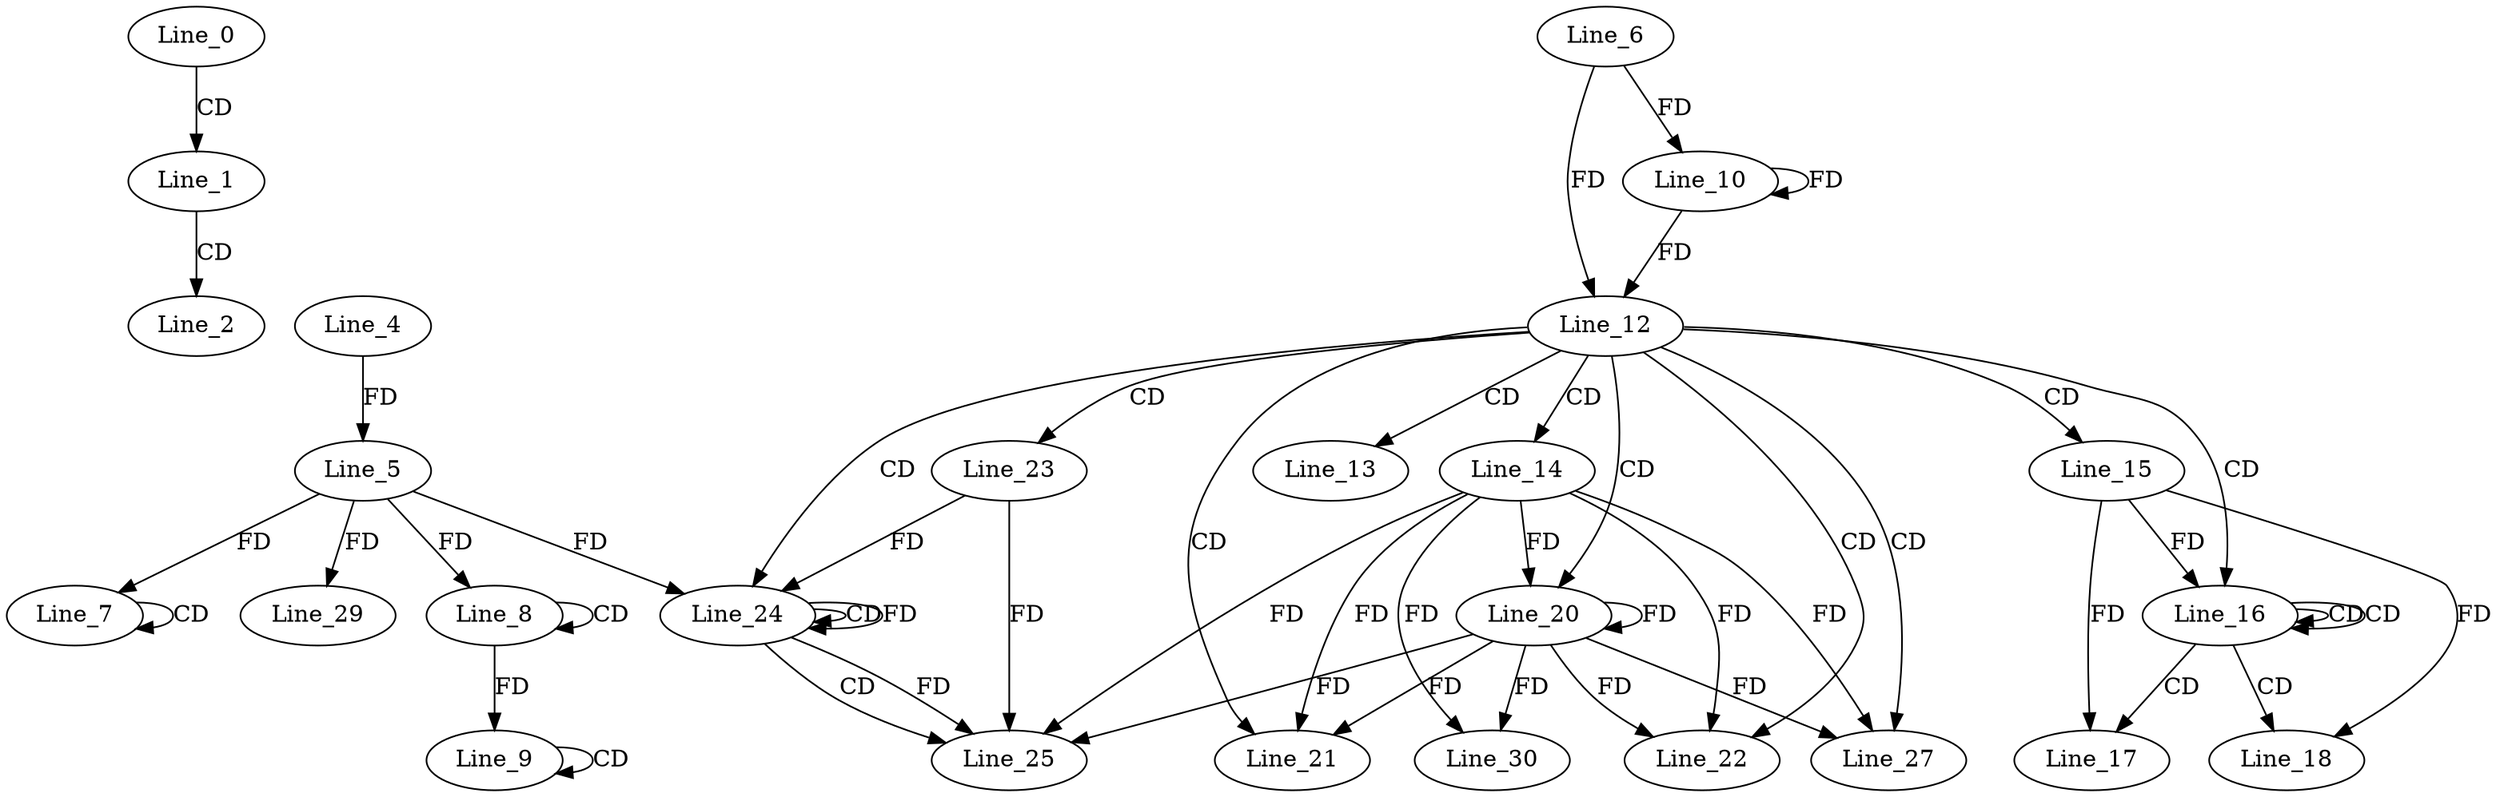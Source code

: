 digraph G {
  Line_0;
  Line_1;
  Line_2;
  Line_4;
  Line_5;
  Line_7;
  Line_7;
  Line_5;
  Line_8;
  Line_8;
  Line_9;
  Line_9;
  Line_6;
  Line_10;
  Line_12;
  Line_13;
  Line_14;
  Line_15;
  Line_16;
  Line_16;
  Line_16;
  Line_17;
  Line_18;
  Line_20;
  Line_21;
  Line_22;
  Line_23;
  Line_24;
  Line_24;
  Line_24;
  Line_25;
  Line_27;
  Line_29;
  Line_30;
  Line_0 -> Line_1 [ label="CD" ];
  Line_1 -> Line_2 [ label="CD" ];
  Line_4 -> Line_5 [ label="FD" ];
  Line_7 -> Line_7 [ label="CD" ];
  Line_5 -> Line_7 [ label="FD" ];
  Line_8 -> Line_8 [ label="CD" ];
  Line_5 -> Line_8 [ label="FD" ];
  Line_9 -> Line_9 [ label="CD" ];
  Line_8 -> Line_9 [ label="FD" ];
  Line_6 -> Line_10 [ label="FD" ];
  Line_10 -> Line_10 [ label="FD" ];
  Line_6 -> Line_12 [ label="FD" ];
  Line_10 -> Line_12 [ label="FD" ];
  Line_12 -> Line_13 [ label="CD" ];
  Line_12 -> Line_14 [ label="CD" ];
  Line_12 -> Line_15 [ label="CD" ];
  Line_12 -> Line_16 [ label="CD" ];
  Line_16 -> Line_16 [ label="CD" ];
  Line_16 -> Line_16 [ label="CD" ];
  Line_15 -> Line_16 [ label="FD" ];
  Line_16 -> Line_17 [ label="CD" ];
  Line_15 -> Line_17 [ label="FD" ];
  Line_16 -> Line_18 [ label="CD" ];
  Line_15 -> Line_18 [ label="FD" ];
  Line_12 -> Line_20 [ label="CD" ];
  Line_14 -> Line_20 [ label="FD" ];
  Line_20 -> Line_20 [ label="FD" ];
  Line_12 -> Line_21 [ label="CD" ];
  Line_14 -> Line_21 [ label="FD" ];
  Line_20 -> Line_21 [ label="FD" ];
  Line_12 -> Line_22 [ label="CD" ];
  Line_14 -> Line_22 [ label="FD" ];
  Line_20 -> Line_22 [ label="FD" ];
  Line_12 -> Line_23 [ label="CD" ];
  Line_12 -> Line_24 [ label="CD" ];
  Line_24 -> Line_24 [ label="CD" ];
  Line_24 -> Line_24 [ label="FD" ];
  Line_23 -> Line_24 [ label="FD" ];
  Line_5 -> Line_24 [ label="FD" ];
  Line_24 -> Line_25 [ label="CD" ];
  Line_14 -> Line_25 [ label="FD" ];
  Line_20 -> Line_25 [ label="FD" ];
  Line_24 -> Line_25 [ label="FD" ];
  Line_23 -> Line_25 [ label="FD" ];
  Line_12 -> Line_27 [ label="CD" ];
  Line_14 -> Line_27 [ label="FD" ];
  Line_20 -> Line_27 [ label="FD" ];
  Line_5 -> Line_29 [ label="FD" ];
  Line_14 -> Line_30 [ label="FD" ];
  Line_20 -> Line_30 [ label="FD" ];
}
